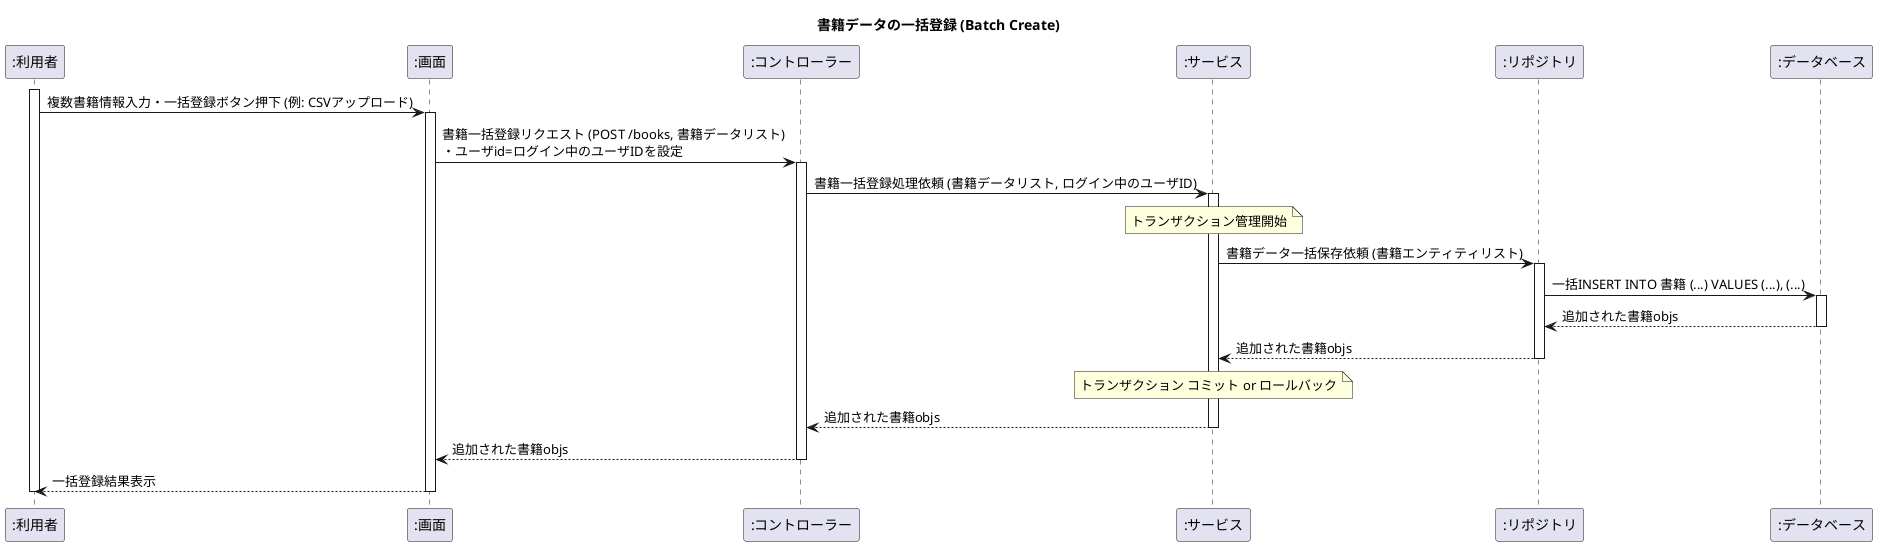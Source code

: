 @startuml registerBooks

title 書籍データの一括登録 (Batch Create)

participant ":利用者" as User
participant ":画面" as UI
participant ":コントローラー" as Controller
participant ":サービス" as Service
participant ":リポジトリ" as Repo
participant ":データベース" as DB

activate User
User -> UI ++ : 複数書籍情報入力・一括登録ボタン押下 (例: CSVアップロード)
UI -> Controller ++ : 書籍一括登録リクエスト (POST /books, 書籍データリスト)\n・ユーザid=ログイン中のユーザIDを設定
Controller -> Service ++ : 書籍一括登録処理依頼 (書籍データリスト, ログイン中のユーザID)
note over Service : トランザクション管理開始
Service -> Repo ++ : 書籍データ一括保存依頼 (書籍エンティティリスト)
Repo -> DB ++ : 一括INSERT INTO 書籍 (...) VALUES (...), (...)
DB --> Repo -- : 追加された書籍objs
Repo --> Service -- : 追加された書籍objs
note over Service : トランザクション コミット or ロールバック
Service --> Controller -- : 追加された書籍objs
Controller --> UI -- : 追加された書籍objs
UI --> User -- : 一括登録結果表示
deactivate User

@enduml